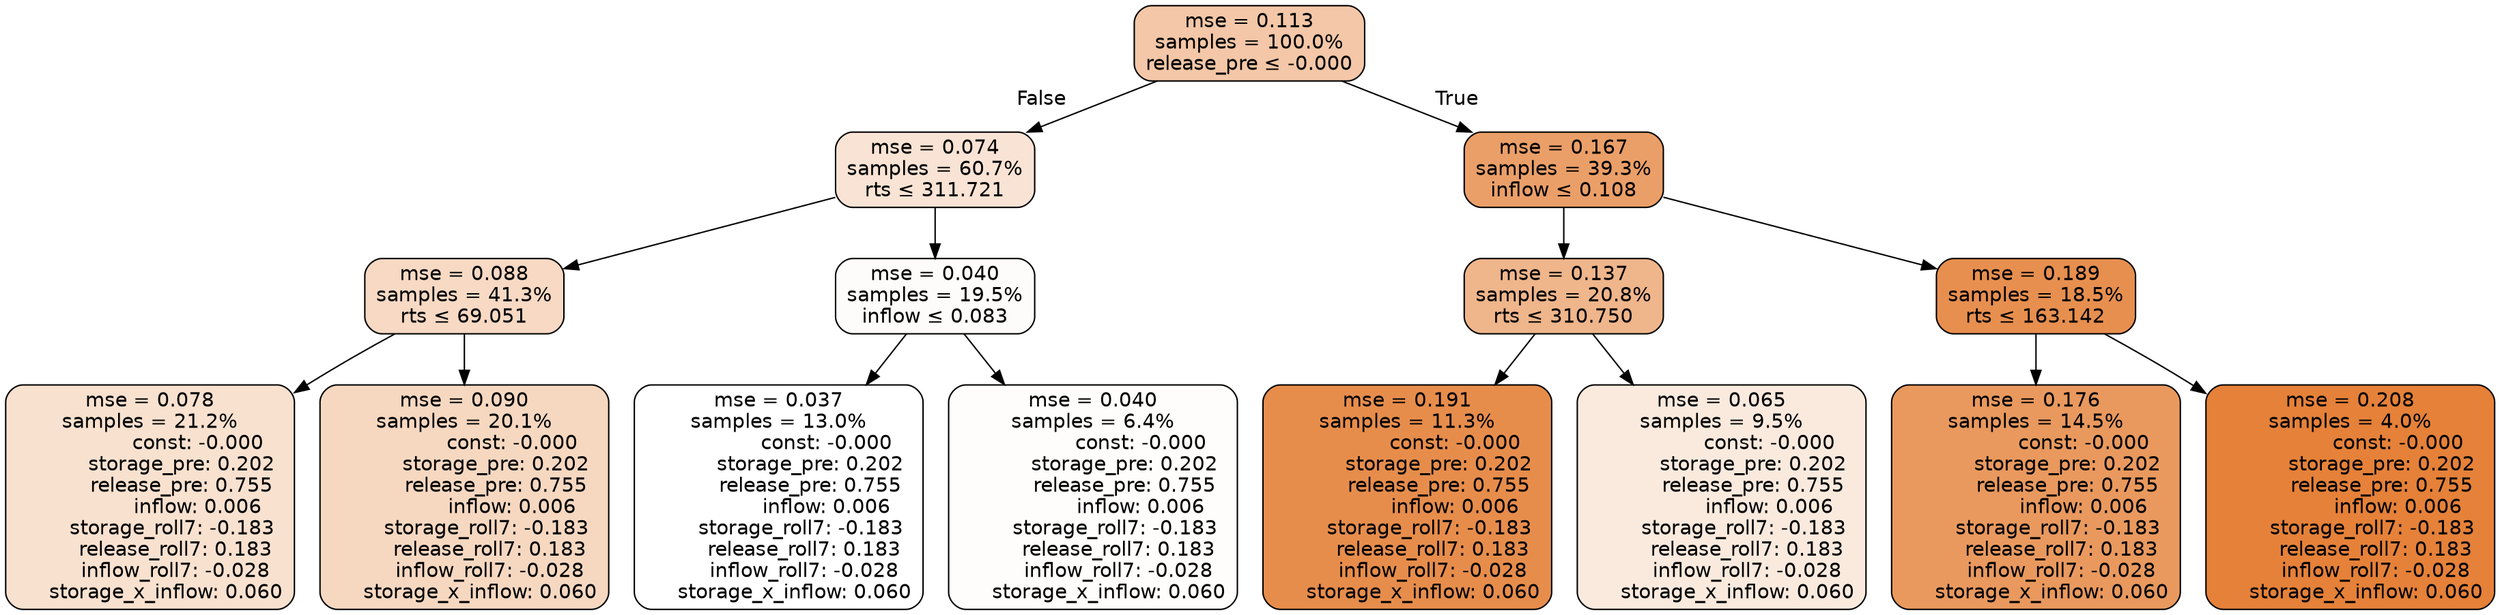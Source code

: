 digraph tree {
node [shape=rectangle, style="filled, rounded", color="black", fontname=helvetica] ;
edge [fontname=helvetica] ;
	"0" [label="mse = 0.113
samples = 100.0%
release_pre &le; -0.000", fillcolor="#f3c7a7"]
	"1" [label="mse = 0.074
samples = 60.7%
rts &le; 311.721", fillcolor="#f9e3d4"]
	"2" [label="mse = 0.088
samples = 41.3%
rts &le; 69.051", fillcolor="#f7d9c4"]
	"3" [label="mse = 0.078
samples = 21.2%
               const: -0.000
          storage_pre: 0.202
          release_pre: 0.755
               inflow: 0.006
       storage_roll7: -0.183
        release_roll7: 0.183
        inflow_roll7: -0.028
     storage_x_inflow: 0.060", fillcolor="#f8e1cf"]
	"4" [label="mse = 0.090
samples = 20.1%
               const: -0.000
          storage_pre: 0.202
          release_pre: 0.755
               inflow: 0.006
       storage_roll7: -0.183
        release_roll7: 0.183
        inflow_roll7: -0.028
     storage_x_inflow: 0.060", fillcolor="#f6d8c1"]
	"5" [label="mse = 0.040
samples = 19.5%
inflow &le; 0.083", fillcolor="#fefcfb"]
	"6" [label="mse = 0.037
samples = 13.0%
               const: -0.000
          storage_pre: 0.202
          release_pre: 0.755
               inflow: 0.006
       storage_roll7: -0.183
        release_roll7: 0.183
        inflow_roll7: -0.028
     storage_x_inflow: 0.060", fillcolor="#ffffff"]
	"7" [label="mse = 0.040
samples = 6.4%
               const: -0.000
          storage_pre: 0.202
          release_pre: 0.755
               inflow: 0.006
       storage_roll7: -0.183
        release_roll7: 0.183
        inflow_roll7: -0.028
     storage_x_inflow: 0.060", fillcolor="#fefdfc"]
	"8" [label="mse = 0.167
samples = 39.3%
inflow &le; 0.108", fillcolor="#eb9f68"]
	"9" [label="mse = 0.137
samples = 20.8%
rts &le; 310.750", fillcolor="#efb58b"]
	"10" [label="mse = 0.191
samples = 11.3%
               const: -0.000
          storage_pre: 0.202
          release_pre: 0.755
               inflow: 0.006
       storage_roll7: -0.183
        release_roll7: 0.183
        inflow_roll7: -0.028
     storage_x_inflow: 0.060", fillcolor="#e78d4c"]
	"11" [label="mse = 0.065
samples = 9.5%
               const: -0.000
          storage_pre: 0.202
          release_pre: 0.755
               inflow: 0.006
       storage_roll7: -0.183
        release_roll7: 0.183
        inflow_roll7: -0.028
     storage_x_inflow: 0.060", fillcolor="#faeade"]
	"12" [label="mse = 0.189
samples = 18.5%
rts &le; 163.142", fillcolor="#e78f4f"]
	"13" [label="mse = 0.176
samples = 14.5%
               const: -0.000
          storage_pre: 0.202
          release_pre: 0.755
               inflow: 0.006
       storage_roll7: -0.183
        release_roll7: 0.183
        inflow_roll7: -0.028
     storage_x_inflow: 0.060", fillcolor="#e9995e"]
	"14" [label="mse = 0.208
samples = 4.0%
               const: -0.000
          storage_pre: 0.202
          release_pre: 0.755
               inflow: 0.006
       storage_roll7: -0.183
        release_roll7: 0.183
        inflow_roll7: -0.028
     storage_x_inflow: 0.060", fillcolor="#e58139"]

	"0" -> "1" [labeldistance=2.5, labelangle=45, headlabel="False"]
	"1" -> "2"
	"2" -> "3"
	"2" -> "4"
	"1" -> "5"
	"5" -> "6"
	"5" -> "7"
	"0" -> "8" [labeldistance=2.5, labelangle=-45, headlabel="True"]
	"8" -> "9"
	"9" -> "10"
	"9" -> "11"
	"8" -> "12"
	"12" -> "13"
	"12" -> "14"
}